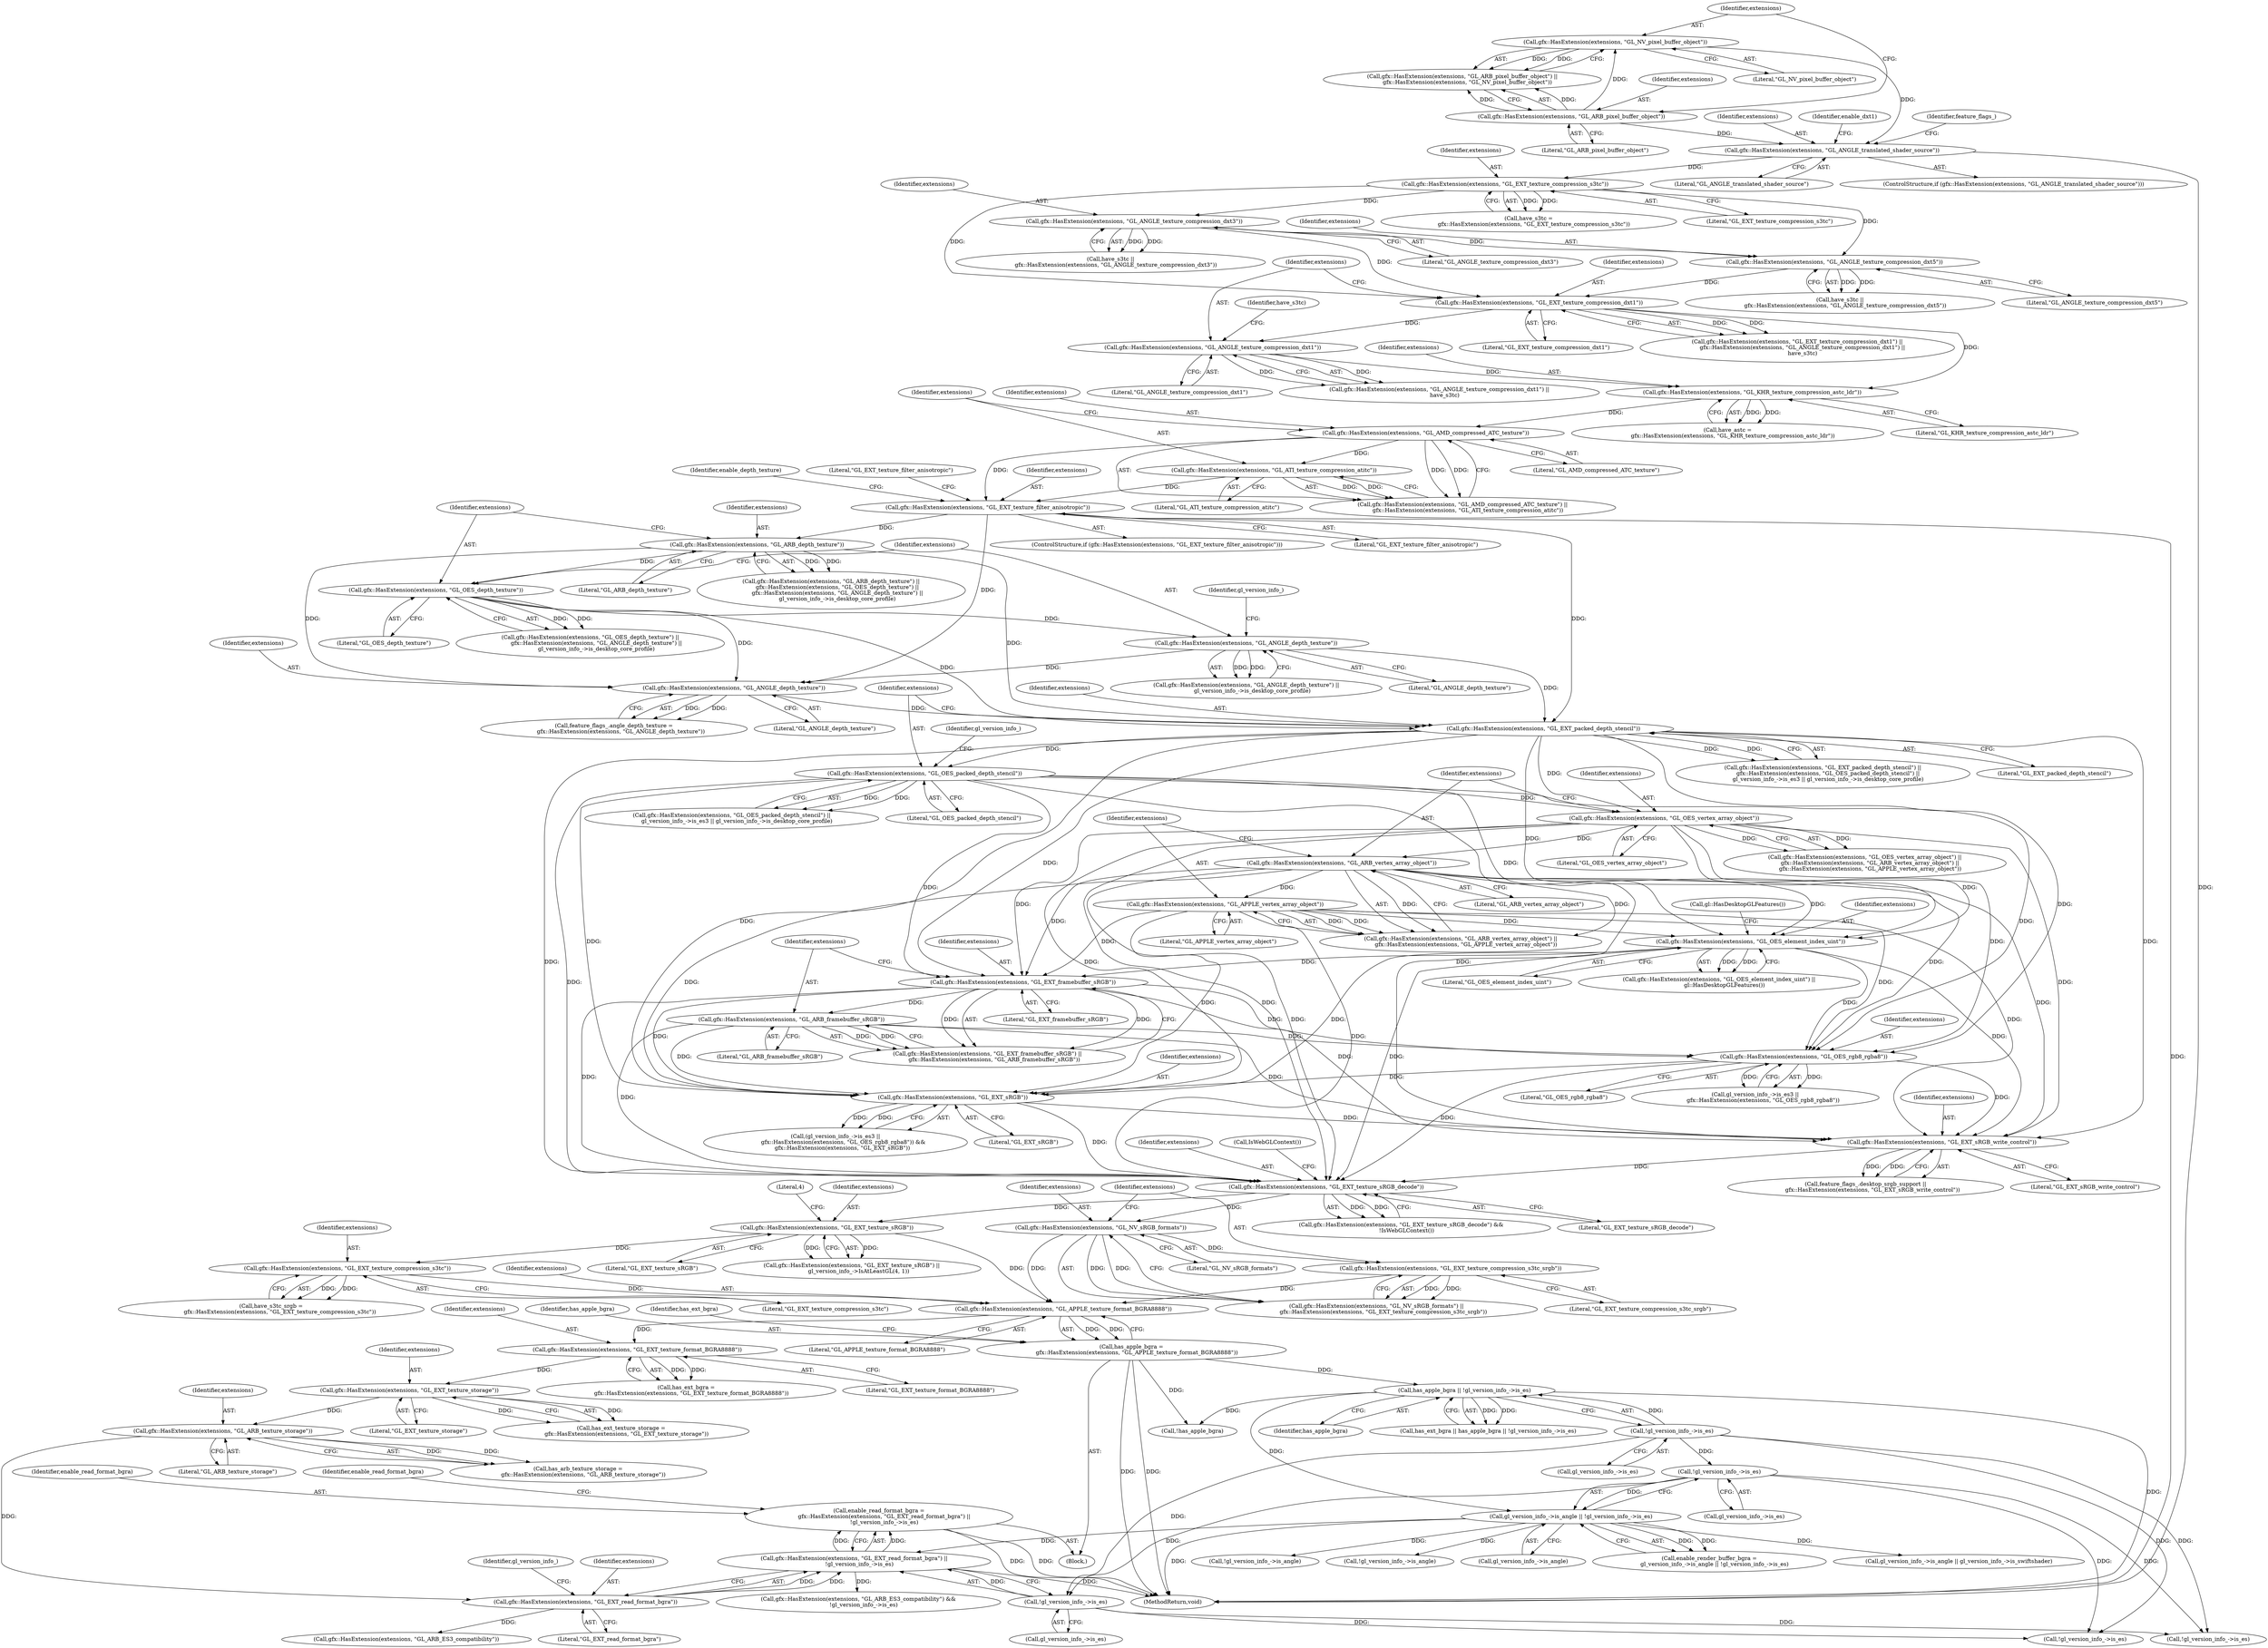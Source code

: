 digraph "0_Chrome_a4150b688a754d3d10d2ca385155b1c95d77d6ae_0@API" {
"1000891" [label="(Call,enable_read_format_bgra =\n      gfx::HasExtension(extensions, \"GL_EXT_read_format_bgra\") ||\n      !gl_version_info_->is_es)"];
"1000893" [label="(Call,gfx::HasExtension(extensions, \"GL_EXT_read_format_bgra\") ||\n      !gl_version_info_->is_es)"];
"1000894" [label="(Call,gfx::HasExtension(extensions, \"GL_EXT_read_format_bgra\"))"];
"1000766" [label="(Call,gfx::HasExtension(extensions, \"GL_ARB_texture_storage\"))"];
"1000760" [label="(Call,gfx::HasExtension(extensions, \"GL_EXT_texture_storage\"))"];
"1000743" [label="(Call,gfx::HasExtension(extensions, \"GL_EXT_texture_format_BGRA8888\"))"];
"1000737" [label="(Call,gfx::HasExtension(extensions, \"GL_APPLE_texture_format_BGRA8888\"))"];
"1000701" [label="(Call,gfx::HasExtension(extensions, \"GL_EXT_texture_sRGB\"))"];
"1000669" [label="(Call,gfx::HasExtension(extensions, \"GL_EXT_texture_sRGB_decode\"))"];
"1000579" [label="(Call,gfx::HasExtension(extensions, \"GL_ARB_framebuffer_sRGB\"))"];
"1000576" [label="(Call,gfx::HasExtension(extensions, \"GL_EXT_framebuffer_sRGB\"))"];
"1000456" [label="(Call,gfx::HasExtension(extensions, \"GL_OES_packed_depth_stencil\"))"];
"1000452" [label="(Call,gfx::HasExtension(extensions, \"GL_EXT_packed_depth_stencil\"))"];
"1000376" [label="(Call,gfx::HasExtension(extensions, \"GL_EXT_texture_filter_anisotropic\"))"];
"1000351" [label="(Call,gfx::HasExtension(extensions, \"GL_AMD_compressed_ATC_texture\"))"];
"1000298" [label="(Call,gfx::HasExtension(extensions, \"GL_KHR_texture_compression_astc_ldr\"))"];
"1000234" [label="(Call,gfx::HasExtension(extensions, \"GL_ANGLE_texture_compression_dxt1\"))"];
"1000230" [label="(Call,gfx::HasExtension(extensions, \"GL_EXT_texture_compression_dxt1\"))"];
"1000209" [label="(Call,gfx::HasExtension(extensions, \"GL_EXT_texture_compression_s3tc\"))"];
"1000185" [label="(Call,gfx::HasExtension(extensions, \"GL_ANGLE_translated_shader_source\"))"];
"1000140" [label="(Call,gfx::HasExtension(extensions, \"GL_NV_pixel_buffer_object\"))"];
"1000137" [label="(Call,gfx::HasExtension(extensions, \"GL_ARB_pixel_buffer_object\"))"];
"1000225" [label="(Call,gfx::HasExtension(extensions, \"GL_ANGLE_texture_compression_dxt5\"))"];
"1000217" [label="(Call,gfx::HasExtension(extensions, \"GL_ANGLE_texture_compression_dxt3\"))"];
"1000354" [label="(Call,gfx::HasExtension(extensions, \"GL_ATI_texture_compression_atitc\"))"];
"1000426" [label="(Call,gfx::HasExtension(extensions, \"GL_ANGLE_depth_texture\"))"];
"1000401" [label="(Call,gfx::HasExtension(extensions, \"GL_ARB_depth_texture\"))"];
"1000409" [label="(Call,gfx::HasExtension(extensions, \"GL_ANGLE_depth_texture\"))"];
"1000405" [label="(Call,gfx::HasExtension(extensions, \"GL_OES_depth_texture\"))"];
"1000525" [label="(Call,gfx::HasExtension(extensions, \"GL_ARB_vertex_array_object\"))"];
"1000521" [label="(Call,gfx::HasExtension(extensions, \"GL_OES_vertex_array_object\"))"];
"1000553" [label="(Call,gfx::HasExtension(extensions, \"GL_OES_element_index_uint\"))"];
"1000528" [label="(Call,gfx::HasExtension(extensions, \"GL_APPLE_vertex_array_object\"))"];
"1000654" [label="(Call,gfx::HasExtension(extensions, \"GL_EXT_sRGB_write_control\"))"];
"1000599" [label="(Call,gfx::HasExtension(extensions, \"GL_OES_rgb8_rgba8\"))"];
"1000602" [label="(Call,gfx::HasExtension(extensions, \"GL_EXT_sRGB\"))"];
"1000691" [label="(Call,gfx::HasExtension(extensions, \"GL_NV_sRGB_formats\"))"];
"1000710" [label="(Call,gfx::HasExtension(extensions, \"GL_EXT_texture_compression_s3tc\"))"];
"1000694" [label="(Call,gfx::HasExtension(extensions, \"GL_EXT_texture_compression_s3tc_srgb\"))"];
"1000897" [label="(Call,!gl_version_info_->is_es)"];
"1000753" [label="(Call,!gl_version_info_->is_es)"];
"1000874" [label="(Call,!gl_version_info_->is_es)"];
"1000870" [label="(Call,gl_version_info_->is_angle || !gl_version_info_->is_es)"];
"1000751" [label="(Call,has_apple_bgra || !gl_version_info_->is_es)"];
"1000735" [label="(Call,has_apple_bgra =\n      gfx::HasExtension(extensions, \"GL_APPLE_texture_format_BGRA8888\"))"];
"1000868" [label="(Call,enable_render_buffer_bgra =\n      gl_version_info_->is_angle || !gl_version_info_->is_es)"];
"1000761" [label="(Identifier,extensions)"];
"1000711" [label="(Identifier,extensions)"];
"1000453" [label="(Identifier,extensions)"];
"1000401" [label="(Call,gfx::HasExtension(extensions, \"GL_ARB_depth_texture\"))"];
"1000753" [label="(Call,!gl_version_info_->is_es)"];
"1001020" [label="(Call,gl_version_info_->is_angle || gl_version_info_->is_swiftshader)"];
"1000235" [label="(Identifier,extensions)"];
"1000298" [label="(Call,gfx::HasExtension(extensions, \"GL_KHR_texture_compression_astc_ldr\"))"];
"1000375" [label="(ControlStructure,if (gfx::HasExtension(extensions, \"GL_EXT_texture_filter_anisotropic\")))"];
"1000402" [label="(Identifier,extensions)"];
"1000595" [label="(Call,gl_version_info_->is_es3 ||\n         gfx::HasExtension(extensions, \"GL_OES_rgb8_rgba8\"))"];
"1000917" [label="(Call,gfx::HasExtension(extensions, \"GL_ARB_ES3_compatibility\") &&\n      !gl_version_info_->is_es)"];
"1000451" [label="(Call,gfx::HasExtension(extensions, \"GL_EXT_packed_depth_stencil\") ||\n      gfx::HasExtension(extensions, \"GL_OES_packed_depth_stencil\") ||\n      gl_version_info_->is_es3 || gl_version_info_->is_desktop_core_profile)"];
"1000764" [label="(Call,has_arb_texture_storage =\n      gfx::HasExtension(extensions, \"GL_ARB_texture_storage\"))"];
"1000526" [label="(Identifier,extensions)"];
"1000898" [label="(Call,gl_version_info_->is_es)"];
"1000207" [label="(Call,have_s3tc =\n      gfx::HasExtension(extensions, \"GL_EXT_texture_compression_s3tc\"))"];
"1000896" [label="(Literal,\"GL_EXT_read_format_bgra\")"];
"1000230" [label="(Call,gfx::HasExtension(extensions, \"GL_EXT_texture_compression_dxt1\"))"];
"1000528" [label="(Call,gfx::HasExtension(extensions, \"GL_APPLE_vertex_array_object\"))"];
"1000191" [label="(Identifier,feature_flags_)"];
"1000376" [label="(Call,gfx::HasExtension(extensions, \"GL_EXT_texture_filter_anisotropic\"))"];
"1000555" [label="(Literal,\"GL_OES_element_index_uint\")"];
"1000694" [label="(Call,gfx::HasExtension(extensions, \"GL_EXT_texture_compression_s3tc_srgb\"))"];
"1000739" [label="(Literal,\"GL_APPLE_texture_format_BGRA8888\")"];
"1000137" [label="(Call,gfx::HasExtension(extensions, \"GL_ARB_pixel_buffer_object\"))"];
"1000187" [label="(Literal,\"GL_ANGLE_translated_shader_source\")"];
"1000691" [label="(Call,gfx::HasExtension(extensions, \"GL_NV_sRGB_formats\"))"];
"1000577" [label="(Identifier,extensions)"];
"1000741" [label="(Call,has_ext_bgra =\n      gfx::HasExtension(extensions, \"GL_EXT_texture_format_BGRA8888\"))"];
"1000899" [label="(Identifier,gl_version_info_)"];
"1000895" [label="(Identifier,extensions)"];
"1000377" [label="(Identifier,extensions)"];
"1000921" [label="(Call,!gl_version_info_->is_es)"];
"1000352" [label="(Identifier,extensions)"];
"1000752" [label="(Identifier,has_apple_bgra)"];
"1000894" [label="(Call,gfx::HasExtension(extensions, \"GL_EXT_read_format_bgra\"))"];
"1000594" [label="(Call,(gl_version_info_->is_es3 ||\n         gfx::HasExtension(extensions, \"GL_OES_rgb8_rgba8\")) &&\n        gfx::HasExtension(extensions, \"GL_EXT_sRGB\"))"];
"1000218" [label="(Identifier,extensions)"];
"1000403" [label="(Literal,\"GL_ARB_depth_texture\")"];
"1000601" [label="(Literal,\"GL_OES_rgb8_rgba8\")"];
"1000749" [label="(Call,has_ext_bgra || has_apple_bgra || !gl_version_info_->is_es)"];
"1000139" [label="(Literal,\"GL_ARB_pixel_buffer_object\")"];
"1000702" [label="(Identifier,extensions)"];
"1000712" [label="(Literal,\"GL_EXT_texture_compression_s3tc\")"];
"1000871" [label="(Call,gl_version_info_->is_angle)"];
"1000703" [label="(Literal,\"GL_EXT_texture_sRGB\")"];
"1001094" [label="(Call,!gl_version_info_->is_es)"];
"1000226" [label="(Identifier,extensions)"];
"1000736" [label="(Identifier,has_apple_bgra)"];
"1000751" [label="(Call,has_apple_bgra || !gl_version_info_->is_es)"];
"1000893" [label="(Call,gfx::HasExtension(extensions, \"GL_EXT_read_format_bgra\") ||\n      !gl_version_info_->is_es)"];
"1000705" [label="(Literal,4)"];
"1000530" [label="(Literal,\"GL_APPLE_vertex_array_object\")"];
"1000650" [label="(Call,feature_flags_.desktop_srgb_support ||\n        gfx::HasExtension(extensions, \"GL_EXT_sRGB_write_control\"))"];
"1000455" [label="(Call,gfx::HasExtension(extensions, \"GL_OES_packed_depth_stencil\") ||\n      gl_version_info_->is_es3 || gl_version_info_->is_desktop_core_profile)"];
"1000902" [label="(Identifier,enable_read_format_bgra)"];
"1000454" [label="(Literal,\"GL_EXT_packed_depth_stencil\")"];
"1000101" [label="(Block,)"];
"1000405" [label="(Call,gfx::HasExtension(extensions, \"GL_OES_depth_texture\"))"];
"1000461" [label="(Identifier,gl_version_info_)"];
"1000232" [label="(Literal,\"GL_EXT_texture_compression_dxt1\")"];
"1000136" [label="(Call,gfx::HasExtension(extensions, \"GL_ARB_pixel_buffer_object\") ||\n      gfx::HasExtension(extensions, \"GL_NV_pixel_buffer_object\"))"];
"1000215" [label="(Call,have_s3tc ||\n      gfx::HasExtension(extensions, \"GL_ANGLE_texture_compression_dxt3\"))"];
"1000356" [label="(Literal,\"GL_ATI_texture_compression_atitc\")"];
"1000354" [label="(Call,gfx::HasExtension(extensions, \"GL_ATI_texture_compression_atitc\"))"];
"1000413" [label="(Identifier,gl_version_info_)"];
"1000236" [label="(Literal,\"GL_ANGLE_texture_compression_dxt1\")"];
"1000603" [label="(Identifier,extensions)"];
"1000766" [label="(Call,gfx::HasExtension(extensions, \"GL_ARB_texture_storage\"))"];
"1000422" [label="(Call,feature_flags_.angle_depth_texture =\n        gfx::HasExtension(extensions, \"GL_ANGLE_depth_texture\"))"];
"1000874" [label="(Call,!gl_version_info_->is_es)"];
"1000708" [label="(Call,have_s3tc_srgb =\n          gfx::HasExtension(extensions, \"GL_EXT_texture_compression_s3tc\"))"];
"1000428" [label="(Literal,\"GL_ANGLE_depth_texture\")"];
"1000760" [label="(Call,gfx::HasExtension(extensions, \"GL_EXT_texture_storage\"))"];
"1000575" [label="(Call,gfx::HasExtension(extensions, \"GL_EXT_framebuffer_sRGB\") ||\n        gfx::HasExtension(extensions, \"GL_ARB_framebuffer_sRGB\"))"];
"1000581" [label="(Literal,\"GL_ARB_framebuffer_sRGB\")"];
"1000744" [label="(Identifier,extensions)"];
"1000227" [label="(Literal,\"GL_ANGLE_texture_compression_dxt5\")"];
"1000231" [label="(Identifier,extensions)"];
"1000217" [label="(Call,gfx::HasExtension(extensions, \"GL_ANGLE_texture_compression_dxt3\"))"];
"1000353" [label="(Literal,\"GL_AMD_compressed_ATC_texture\")"];
"1000671" [label="(Literal,\"GL_EXT_texture_sRGB_decode\")"];
"1000897" [label="(Call,!gl_version_info_->is_es)"];
"1000669" [label="(Call,gfx::HasExtension(extensions, \"GL_EXT_texture_sRGB_decode\"))"];
"1000234" [label="(Call,gfx::HasExtension(extensions, \"GL_ANGLE_texture_compression_dxt1\"))"];
"1000209" [label="(Call,gfx::HasExtension(extensions, \"GL_EXT_texture_compression_s3tc\"))"];
"1000351" [label="(Call,gfx::HasExtension(extensions, \"GL_AMD_compressed_ATC_texture\"))"];
"1000521" [label="(Call,gfx::HasExtension(extensions, \"GL_OES_vertex_array_object\"))"];
"1000710" [label="(Call,gfx::HasExtension(extensions, \"GL_EXT_texture_compression_s3tc\"))"];
"1000140" [label="(Call,gfx::HasExtension(extensions, \"GL_NV_pixel_buffer_object\"))"];
"1000695" [label="(Identifier,extensions)"];
"1000184" [label="(ControlStructure,if (gfx::HasExtension(extensions, \"GL_ANGLE_translated_shader_source\")))"];
"1000529" [label="(Identifier,extensions)"];
"1000142" [label="(Literal,\"GL_NV_pixel_buffer_object\")"];
"1000767" [label="(Identifier,extensions)"];
"1000580" [label="(Identifier,extensions)"];
"1000690" [label="(Call,gfx::HasExtension(extensions, \"GL_NV_sRGB_formats\") ||\n        gfx::HasExtension(extensions, \"GL_EXT_texture_compression_s3tc_srgb\"))"];
"1000355" [label="(Identifier,extensions)"];
"1000299" [label="(Identifier,extensions)"];
"1000237" [label="(Identifier,have_s3tc)"];
"1000579" [label="(Call,gfx::HasExtension(extensions, \"GL_ARB_framebuffer_sRGB\"))"];
"1000696" [label="(Literal,\"GL_EXT_texture_compression_s3tc_srgb\")"];
"1000599" [label="(Call,gfx::HasExtension(extensions, \"GL_OES_rgb8_rgba8\"))"];
"1000743" [label="(Call,gfx::HasExtension(extensions, \"GL_EXT_texture_format_BGRA8888\"))"];
"1000692" [label="(Identifier,extensions)"];
"1000578" [label="(Literal,\"GL_EXT_framebuffer_sRGB\")"];
"1000426" [label="(Call,gfx::HasExtension(extensions, \"GL_ANGLE_depth_texture\"))"];
"1000141" [label="(Identifier,extensions)"];
"1000520" [label="(Call,gfx::HasExtension(extensions, \"GL_OES_vertex_array_object\") ||\n      gfx::HasExtension(extensions, \"GL_ARB_vertex_array_object\") ||\n      gfx::HasExtension(extensions, \"GL_APPLE_vertex_array_object\"))"];
"1001300" [label="(Call,!gl_version_info_->is_angle)"];
"1000300" [label="(Literal,\"GL_KHR_texture_compression_astc_ldr\")"];
"1000407" [label="(Literal,\"GL_OES_depth_texture\")"];
"1000411" [label="(Literal,\"GL_ANGLE_depth_texture\")"];
"1000701" [label="(Call,gfx::HasExtension(extensions, \"GL_EXT_texture_sRGB\"))"];
"1000186" [label="(Identifier,extensions)"];
"1000408" [label="(Call,gfx::HasExtension(extensions, \"GL_ANGLE_depth_texture\") ||\n       gl_version_info_->is_desktop_core_profile)"];
"1000457" [label="(Identifier,extensions)"];
"1000211" [label="(Literal,\"GL_EXT_texture_compression_s3tc\")"];
"1000406" [label="(Identifier,extensions)"];
"1001275" [label="(Call,!gl_version_info_->is_angle)"];
"1000400" [label="(Call,gfx::HasExtension(extensions, \"GL_ARB_depth_texture\") ||\n       gfx::HasExtension(extensions, \"GL_OES_depth_texture\") ||\n       gfx::HasExtension(extensions, \"GL_ANGLE_depth_texture\") ||\n       gl_version_info_->is_desktop_core_profile)"];
"1000656" [label="(Literal,\"GL_EXT_sRGB_write_control\")"];
"1000210" [label="(Identifier,extensions)"];
"1000670" [label="(Identifier,extensions)"];
"1000673" [label="(Call,IsWebGLContext())"];
"1000185" [label="(Call,gfx::HasExtension(extensions, \"GL_ANGLE_translated_shader_source\"))"];
"1000576" [label="(Call,gfx::HasExtension(extensions, \"GL_EXT_framebuffer_sRGB\"))"];
"1000233" [label="(Call,gfx::HasExtension(extensions, \"GL_ANGLE_texture_compression_dxt1\") ||\n      have_s3tc)"];
"1000296" [label="(Call,have_astc =\n      gfx::HasExtension(extensions, \"GL_KHR_texture_compression_astc_ldr\"))"];
"1000768" [label="(Literal,\"GL_ARB_texture_storage\")"];
"1000700" [label="(Call,gfx::HasExtension(extensions, \"GL_EXT_texture_sRGB\") ||\n        gl_version_info_->IsAtLeastGL(4, 1))"];
"1000762" [label="(Literal,\"GL_EXT_texture_storage\")"];
"1000452" [label="(Call,gfx::HasExtension(extensions, \"GL_EXT_packed_depth_stencil\"))"];
"1000556" [label="(Call,gl::HasDesktopGLFeatures())"];
"1000456" [label="(Call,gfx::HasExtension(extensions, \"GL_OES_packed_depth_stencil\"))"];
"1000742" [label="(Identifier,has_ext_bgra)"];
"1000138" [label="(Identifier,extensions)"];
"1000219" [label="(Literal,\"GL_ANGLE_texture_compression_dxt3\")"];
"1000600" [label="(Identifier,extensions)"];
"1000918" [label="(Call,gfx::HasExtension(extensions, \"GL_ARB_ES3_compatibility\"))"];
"1000410" [label="(Identifier,extensions)"];
"1000655" [label="(Identifier,extensions)"];
"1000654" [label="(Call,gfx::HasExtension(extensions, \"GL_EXT_sRGB_write_control\"))"];
"1000223" [label="(Call,have_s3tc ||\n      gfx::HasExtension(extensions, \"GL_ANGLE_texture_compression_dxt5\"))"];
"1000602" [label="(Call,gfx::HasExtension(extensions, \"GL_EXT_sRGB\"))"];
"1000525" [label="(Call,gfx::HasExtension(extensions, \"GL_ARB_vertex_array_object\"))"];
"1000554" [label="(Identifier,extensions)"];
"1000604" [label="(Literal,\"GL_EXT_sRGB\")"];
"1000196" [label="(Identifier,enable_dxt1)"];
"1000225" [label="(Call,gfx::HasExtension(extensions, \"GL_ANGLE_texture_compression_dxt5\"))"];
"1000693" [label="(Literal,\"GL_NV_sRGB_formats\")"];
"1000527" [label="(Literal,\"GL_ARB_vertex_array_object\")"];
"1000668" [label="(Call,gfx::HasExtension(extensions, \"GL_EXT_texture_sRGB_decode\") &&\n      !IsWebGLContext())"];
"1000427" [label="(Identifier,extensions)"];
"1000553" [label="(Call,gfx::HasExtension(extensions, \"GL_OES_element_index_uint\"))"];
"1000754" [label="(Call,gl_version_info_->is_es)"];
"1000738" [label="(Identifier,extensions)"];
"1000388" [label="(Identifier,enable_depth_texture)"];
"1000522" [label="(Identifier,extensions)"];
"1000552" [label="(Call,gfx::HasExtension(extensions, \"GL_OES_element_index_uint\") ||\n      gl::HasDesktopGLFeatures())"];
"1000802" [label="(Call,!has_apple_bgra)"];
"1000735" [label="(Call,has_apple_bgra =\n      gfx::HasExtension(extensions, \"GL_APPLE_texture_format_BGRA8888\"))"];
"1000891" [label="(Call,enable_read_format_bgra =\n      gfx::HasExtension(extensions, \"GL_EXT_read_format_bgra\") ||\n      !gl_version_info_->is_es)"];
"1000524" [label="(Call,gfx::HasExtension(extensions, \"GL_ARB_vertex_array_object\") ||\n      gfx::HasExtension(extensions, \"GL_APPLE_vertex_array_object\"))"];
"1000350" [label="(Call,gfx::HasExtension(extensions, \"GL_AMD_compressed_ATC_texture\") ||\n      gfx::HasExtension(extensions, \"GL_ATI_texture_compression_atitc\"))"];
"1000378" [label="(Literal,\"GL_EXT_texture_filter_anisotropic\")"];
"1000745" [label="(Literal,\"GL_EXT_texture_format_BGRA8888\")"];
"1000458" [label="(Literal,\"GL_OES_packed_depth_stencil\")"];
"1002478" [label="(MethodReturn,void)"];
"1000381" [label="(Literal,\"GL_EXT_texture_filter_anisotropic\")"];
"1000404" [label="(Call,gfx::HasExtension(extensions, \"GL_OES_depth_texture\") ||\n       gfx::HasExtension(extensions, \"GL_ANGLE_depth_texture\") ||\n       gl_version_info_->is_desktop_core_profile)"];
"1000875" [label="(Call,gl_version_info_->is_es)"];
"1000523" [label="(Literal,\"GL_OES_vertex_array_object\")"];
"1000758" [label="(Call,has_ext_texture_storage =\n      gfx::HasExtension(extensions, \"GL_EXT_texture_storage\"))"];
"1000737" [label="(Call,gfx::HasExtension(extensions, \"GL_APPLE_texture_format_BGRA8888\"))"];
"1000892" [label="(Identifier,enable_read_format_bgra)"];
"1000409" [label="(Call,gfx::HasExtension(extensions, \"GL_ANGLE_depth_texture\"))"];
"1000870" [label="(Call,gl_version_info_->is_angle || !gl_version_info_->is_es)"];
"1000229" [label="(Call,gfx::HasExtension(extensions, \"GL_EXT_texture_compression_dxt1\") ||\n      gfx::HasExtension(extensions, \"GL_ANGLE_texture_compression_dxt1\") ||\n      have_s3tc)"];
"1000891" -> "1000101"  [label="AST: "];
"1000891" -> "1000893"  [label="CFG: "];
"1000892" -> "1000891"  [label="AST: "];
"1000893" -> "1000891"  [label="AST: "];
"1000902" -> "1000891"  [label="CFG: "];
"1000891" -> "1002478"  [label="DDG: "];
"1000891" -> "1002478"  [label="DDG: "];
"1000893" -> "1000891"  [label="DDG: "];
"1000893" -> "1000891"  [label="DDG: "];
"1000893" -> "1000894"  [label="CFG: "];
"1000893" -> "1000897"  [label="CFG: "];
"1000894" -> "1000893"  [label="AST: "];
"1000897" -> "1000893"  [label="AST: "];
"1000893" -> "1002478"  [label="DDG: "];
"1000894" -> "1000893"  [label="DDG: "];
"1000894" -> "1000893"  [label="DDG: "];
"1000897" -> "1000893"  [label="DDG: "];
"1000870" -> "1000893"  [label="DDG: "];
"1000893" -> "1000917"  [label="DDG: "];
"1000894" -> "1000896"  [label="CFG: "];
"1000895" -> "1000894"  [label="AST: "];
"1000896" -> "1000894"  [label="AST: "];
"1000899" -> "1000894"  [label="CFG: "];
"1000766" -> "1000894"  [label="DDG: "];
"1000894" -> "1000918"  [label="DDG: "];
"1000766" -> "1000764"  [label="AST: "];
"1000766" -> "1000768"  [label="CFG: "];
"1000767" -> "1000766"  [label="AST: "];
"1000768" -> "1000766"  [label="AST: "];
"1000764" -> "1000766"  [label="CFG: "];
"1000766" -> "1000764"  [label="DDG: "];
"1000766" -> "1000764"  [label="DDG: "];
"1000760" -> "1000766"  [label="DDG: "];
"1000760" -> "1000758"  [label="AST: "];
"1000760" -> "1000762"  [label="CFG: "];
"1000761" -> "1000760"  [label="AST: "];
"1000762" -> "1000760"  [label="AST: "];
"1000758" -> "1000760"  [label="CFG: "];
"1000760" -> "1000758"  [label="DDG: "];
"1000760" -> "1000758"  [label="DDG: "];
"1000743" -> "1000760"  [label="DDG: "];
"1000743" -> "1000741"  [label="AST: "];
"1000743" -> "1000745"  [label="CFG: "];
"1000744" -> "1000743"  [label="AST: "];
"1000745" -> "1000743"  [label="AST: "];
"1000741" -> "1000743"  [label="CFG: "];
"1000743" -> "1000741"  [label="DDG: "];
"1000743" -> "1000741"  [label="DDG: "];
"1000737" -> "1000743"  [label="DDG: "];
"1000737" -> "1000735"  [label="AST: "];
"1000737" -> "1000739"  [label="CFG: "];
"1000738" -> "1000737"  [label="AST: "];
"1000739" -> "1000737"  [label="AST: "];
"1000735" -> "1000737"  [label="CFG: "];
"1000737" -> "1000735"  [label="DDG: "];
"1000737" -> "1000735"  [label="DDG: "];
"1000701" -> "1000737"  [label="DDG: "];
"1000691" -> "1000737"  [label="DDG: "];
"1000710" -> "1000737"  [label="DDG: "];
"1000694" -> "1000737"  [label="DDG: "];
"1000701" -> "1000700"  [label="AST: "];
"1000701" -> "1000703"  [label="CFG: "];
"1000702" -> "1000701"  [label="AST: "];
"1000703" -> "1000701"  [label="AST: "];
"1000705" -> "1000701"  [label="CFG: "];
"1000700" -> "1000701"  [label="CFG: "];
"1000701" -> "1000700"  [label="DDG: "];
"1000701" -> "1000700"  [label="DDG: "];
"1000669" -> "1000701"  [label="DDG: "];
"1000701" -> "1000710"  [label="DDG: "];
"1000669" -> "1000668"  [label="AST: "];
"1000669" -> "1000671"  [label="CFG: "];
"1000670" -> "1000669"  [label="AST: "];
"1000671" -> "1000669"  [label="AST: "];
"1000673" -> "1000669"  [label="CFG: "];
"1000668" -> "1000669"  [label="CFG: "];
"1000669" -> "1000668"  [label="DDG: "];
"1000669" -> "1000668"  [label="DDG: "];
"1000579" -> "1000669"  [label="DDG: "];
"1000654" -> "1000669"  [label="DDG: "];
"1000456" -> "1000669"  [label="DDG: "];
"1000576" -> "1000669"  [label="DDG: "];
"1000599" -> "1000669"  [label="DDG: "];
"1000525" -> "1000669"  [label="DDG: "];
"1000602" -> "1000669"  [label="DDG: "];
"1000521" -> "1000669"  [label="DDG: "];
"1000553" -> "1000669"  [label="DDG: "];
"1000528" -> "1000669"  [label="DDG: "];
"1000452" -> "1000669"  [label="DDG: "];
"1000669" -> "1000691"  [label="DDG: "];
"1000579" -> "1000575"  [label="AST: "];
"1000579" -> "1000581"  [label="CFG: "];
"1000580" -> "1000579"  [label="AST: "];
"1000581" -> "1000579"  [label="AST: "];
"1000575" -> "1000579"  [label="CFG: "];
"1000579" -> "1000575"  [label="DDG: "];
"1000579" -> "1000575"  [label="DDG: "];
"1000576" -> "1000579"  [label="DDG: "];
"1000579" -> "1000599"  [label="DDG: "];
"1000579" -> "1000602"  [label="DDG: "];
"1000579" -> "1000654"  [label="DDG: "];
"1000576" -> "1000575"  [label="AST: "];
"1000576" -> "1000578"  [label="CFG: "];
"1000577" -> "1000576"  [label="AST: "];
"1000578" -> "1000576"  [label="AST: "];
"1000580" -> "1000576"  [label="CFG: "];
"1000575" -> "1000576"  [label="CFG: "];
"1000576" -> "1000575"  [label="DDG: "];
"1000576" -> "1000575"  [label="DDG: "];
"1000456" -> "1000576"  [label="DDG: "];
"1000525" -> "1000576"  [label="DDG: "];
"1000521" -> "1000576"  [label="DDG: "];
"1000553" -> "1000576"  [label="DDG: "];
"1000528" -> "1000576"  [label="DDG: "];
"1000452" -> "1000576"  [label="DDG: "];
"1000576" -> "1000599"  [label="DDG: "];
"1000576" -> "1000602"  [label="DDG: "];
"1000576" -> "1000654"  [label="DDG: "];
"1000456" -> "1000455"  [label="AST: "];
"1000456" -> "1000458"  [label="CFG: "];
"1000457" -> "1000456"  [label="AST: "];
"1000458" -> "1000456"  [label="AST: "];
"1000461" -> "1000456"  [label="CFG: "];
"1000455" -> "1000456"  [label="CFG: "];
"1000456" -> "1000455"  [label="DDG: "];
"1000456" -> "1000455"  [label="DDG: "];
"1000452" -> "1000456"  [label="DDG: "];
"1000456" -> "1000521"  [label="DDG: "];
"1000456" -> "1000553"  [label="DDG: "];
"1000456" -> "1000599"  [label="DDG: "];
"1000456" -> "1000602"  [label="DDG: "];
"1000456" -> "1000654"  [label="DDG: "];
"1000452" -> "1000451"  [label="AST: "];
"1000452" -> "1000454"  [label="CFG: "];
"1000453" -> "1000452"  [label="AST: "];
"1000454" -> "1000452"  [label="AST: "];
"1000457" -> "1000452"  [label="CFG: "];
"1000451" -> "1000452"  [label="CFG: "];
"1000452" -> "1000451"  [label="DDG: "];
"1000452" -> "1000451"  [label="DDG: "];
"1000376" -> "1000452"  [label="DDG: "];
"1000426" -> "1000452"  [label="DDG: "];
"1000401" -> "1000452"  [label="DDG: "];
"1000409" -> "1000452"  [label="DDG: "];
"1000405" -> "1000452"  [label="DDG: "];
"1000452" -> "1000521"  [label="DDG: "];
"1000452" -> "1000553"  [label="DDG: "];
"1000452" -> "1000599"  [label="DDG: "];
"1000452" -> "1000602"  [label="DDG: "];
"1000452" -> "1000654"  [label="DDG: "];
"1000376" -> "1000375"  [label="AST: "];
"1000376" -> "1000378"  [label="CFG: "];
"1000377" -> "1000376"  [label="AST: "];
"1000378" -> "1000376"  [label="AST: "];
"1000381" -> "1000376"  [label="CFG: "];
"1000388" -> "1000376"  [label="CFG: "];
"1000376" -> "1002478"  [label="DDG: "];
"1000351" -> "1000376"  [label="DDG: "];
"1000354" -> "1000376"  [label="DDG: "];
"1000376" -> "1000401"  [label="DDG: "];
"1000376" -> "1000426"  [label="DDG: "];
"1000351" -> "1000350"  [label="AST: "];
"1000351" -> "1000353"  [label="CFG: "];
"1000352" -> "1000351"  [label="AST: "];
"1000353" -> "1000351"  [label="AST: "];
"1000355" -> "1000351"  [label="CFG: "];
"1000350" -> "1000351"  [label="CFG: "];
"1000351" -> "1000350"  [label="DDG: "];
"1000351" -> "1000350"  [label="DDG: "];
"1000298" -> "1000351"  [label="DDG: "];
"1000351" -> "1000354"  [label="DDG: "];
"1000298" -> "1000296"  [label="AST: "];
"1000298" -> "1000300"  [label="CFG: "];
"1000299" -> "1000298"  [label="AST: "];
"1000300" -> "1000298"  [label="AST: "];
"1000296" -> "1000298"  [label="CFG: "];
"1000298" -> "1000296"  [label="DDG: "];
"1000298" -> "1000296"  [label="DDG: "];
"1000234" -> "1000298"  [label="DDG: "];
"1000230" -> "1000298"  [label="DDG: "];
"1000234" -> "1000233"  [label="AST: "];
"1000234" -> "1000236"  [label="CFG: "];
"1000235" -> "1000234"  [label="AST: "];
"1000236" -> "1000234"  [label="AST: "];
"1000237" -> "1000234"  [label="CFG: "];
"1000233" -> "1000234"  [label="CFG: "];
"1000234" -> "1000233"  [label="DDG: "];
"1000234" -> "1000233"  [label="DDG: "];
"1000230" -> "1000234"  [label="DDG: "];
"1000230" -> "1000229"  [label="AST: "];
"1000230" -> "1000232"  [label="CFG: "];
"1000231" -> "1000230"  [label="AST: "];
"1000232" -> "1000230"  [label="AST: "];
"1000235" -> "1000230"  [label="CFG: "];
"1000229" -> "1000230"  [label="CFG: "];
"1000230" -> "1000229"  [label="DDG: "];
"1000230" -> "1000229"  [label="DDG: "];
"1000209" -> "1000230"  [label="DDG: "];
"1000225" -> "1000230"  [label="DDG: "];
"1000217" -> "1000230"  [label="DDG: "];
"1000209" -> "1000207"  [label="AST: "];
"1000209" -> "1000211"  [label="CFG: "];
"1000210" -> "1000209"  [label="AST: "];
"1000211" -> "1000209"  [label="AST: "];
"1000207" -> "1000209"  [label="CFG: "];
"1000209" -> "1000207"  [label="DDG: "];
"1000209" -> "1000207"  [label="DDG: "];
"1000185" -> "1000209"  [label="DDG: "];
"1000209" -> "1000217"  [label="DDG: "];
"1000209" -> "1000225"  [label="DDG: "];
"1000185" -> "1000184"  [label="AST: "];
"1000185" -> "1000187"  [label="CFG: "];
"1000186" -> "1000185"  [label="AST: "];
"1000187" -> "1000185"  [label="AST: "];
"1000191" -> "1000185"  [label="CFG: "];
"1000196" -> "1000185"  [label="CFG: "];
"1000185" -> "1002478"  [label="DDG: "];
"1000140" -> "1000185"  [label="DDG: "];
"1000137" -> "1000185"  [label="DDG: "];
"1000140" -> "1000136"  [label="AST: "];
"1000140" -> "1000142"  [label="CFG: "];
"1000141" -> "1000140"  [label="AST: "];
"1000142" -> "1000140"  [label="AST: "];
"1000136" -> "1000140"  [label="CFG: "];
"1000140" -> "1000136"  [label="DDG: "];
"1000140" -> "1000136"  [label="DDG: "];
"1000137" -> "1000140"  [label="DDG: "];
"1000137" -> "1000136"  [label="AST: "];
"1000137" -> "1000139"  [label="CFG: "];
"1000138" -> "1000137"  [label="AST: "];
"1000139" -> "1000137"  [label="AST: "];
"1000141" -> "1000137"  [label="CFG: "];
"1000136" -> "1000137"  [label="CFG: "];
"1000137" -> "1000136"  [label="DDG: "];
"1000137" -> "1000136"  [label="DDG: "];
"1000225" -> "1000223"  [label="AST: "];
"1000225" -> "1000227"  [label="CFG: "];
"1000226" -> "1000225"  [label="AST: "];
"1000227" -> "1000225"  [label="AST: "];
"1000223" -> "1000225"  [label="CFG: "];
"1000225" -> "1000223"  [label="DDG: "];
"1000225" -> "1000223"  [label="DDG: "];
"1000217" -> "1000225"  [label="DDG: "];
"1000217" -> "1000215"  [label="AST: "];
"1000217" -> "1000219"  [label="CFG: "];
"1000218" -> "1000217"  [label="AST: "];
"1000219" -> "1000217"  [label="AST: "];
"1000215" -> "1000217"  [label="CFG: "];
"1000217" -> "1000215"  [label="DDG: "];
"1000217" -> "1000215"  [label="DDG: "];
"1000354" -> "1000350"  [label="AST: "];
"1000354" -> "1000356"  [label="CFG: "];
"1000355" -> "1000354"  [label="AST: "];
"1000356" -> "1000354"  [label="AST: "];
"1000350" -> "1000354"  [label="CFG: "];
"1000354" -> "1000350"  [label="DDG: "];
"1000354" -> "1000350"  [label="DDG: "];
"1000426" -> "1000422"  [label="AST: "];
"1000426" -> "1000428"  [label="CFG: "];
"1000427" -> "1000426"  [label="AST: "];
"1000428" -> "1000426"  [label="AST: "];
"1000422" -> "1000426"  [label="CFG: "];
"1000426" -> "1000422"  [label="DDG: "];
"1000426" -> "1000422"  [label="DDG: "];
"1000401" -> "1000426"  [label="DDG: "];
"1000409" -> "1000426"  [label="DDG: "];
"1000405" -> "1000426"  [label="DDG: "];
"1000401" -> "1000400"  [label="AST: "];
"1000401" -> "1000403"  [label="CFG: "];
"1000402" -> "1000401"  [label="AST: "];
"1000403" -> "1000401"  [label="AST: "];
"1000406" -> "1000401"  [label="CFG: "];
"1000400" -> "1000401"  [label="CFG: "];
"1000401" -> "1000400"  [label="DDG: "];
"1000401" -> "1000400"  [label="DDG: "];
"1000401" -> "1000405"  [label="DDG: "];
"1000409" -> "1000408"  [label="AST: "];
"1000409" -> "1000411"  [label="CFG: "];
"1000410" -> "1000409"  [label="AST: "];
"1000411" -> "1000409"  [label="AST: "];
"1000413" -> "1000409"  [label="CFG: "];
"1000408" -> "1000409"  [label="CFG: "];
"1000409" -> "1000408"  [label="DDG: "];
"1000409" -> "1000408"  [label="DDG: "];
"1000405" -> "1000409"  [label="DDG: "];
"1000405" -> "1000404"  [label="AST: "];
"1000405" -> "1000407"  [label="CFG: "];
"1000406" -> "1000405"  [label="AST: "];
"1000407" -> "1000405"  [label="AST: "];
"1000410" -> "1000405"  [label="CFG: "];
"1000404" -> "1000405"  [label="CFG: "];
"1000405" -> "1000404"  [label="DDG: "];
"1000405" -> "1000404"  [label="DDG: "];
"1000525" -> "1000524"  [label="AST: "];
"1000525" -> "1000527"  [label="CFG: "];
"1000526" -> "1000525"  [label="AST: "];
"1000527" -> "1000525"  [label="AST: "];
"1000529" -> "1000525"  [label="CFG: "];
"1000524" -> "1000525"  [label="CFG: "];
"1000525" -> "1000524"  [label="DDG: "];
"1000525" -> "1000524"  [label="DDG: "];
"1000521" -> "1000525"  [label="DDG: "];
"1000525" -> "1000528"  [label="DDG: "];
"1000525" -> "1000553"  [label="DDG: "];
"1000525" -> "1000599"  [label="DDG: "];
"1000525" -> "1000602"  [label="DDG: "];
"1000525" -> "1000654"  [label="DDG: "];
"1000521" -> "1000520"  [label="AST: "];
"1000521" -> "1000523"  [label="CFG: "];
"1000522" -> "1000521"  [label="AST: "];
"1000523" -> "1000521"  [label="AST: "];
"1000526" -> "1000521"  [label="CFG: "];
"1000520" -> "1000521"  [label="CFG: "];
"1000521" -> "1000520"  [label="DDG: "];
"1000521" -> "1000520"  [label="DDG: "];
"1000521" -> "1000553"  [label="DDG: "];
"1000521" -> "1000599"  [label="DDG: "];
"1000521" -> "1000602"  [label="DDG: "];
"1000521" -> "1000654"  [label="DDG: "];
"1000553" -> "1000552"  [label="AST: "];
"1000553" -> "1000555"  [label="CFG: "];
"1000554" -> "1000553"  [label="AST: "];
"1000555" -> "1000553"  [label="AST: "];
"1000556" -> "1000553"  [label="CFG: "];
"1000552" -> "1000553"  [label="CFG: "];
"1000553" -> "1000552"  [label="DDG: "];
"1000553" -> "1000552"  [label="DDG: "];
"1000528" -> "1000553"  [label="DDG: "];
"1000553" -> "1000599"  [label="DDG: "];
"1000553" -> "1000602"  [label="DDG: "];
"1000553" -> "1000654"  [label="DDG: "];
"1000528" -> "1000524"  [label="AST: "];
"1000528" -> "1000530"  [label="CFG: "];
"1000529" -> "1000528"  [label="AST: "];
"1000530" -> "1000528"  [label="AST: "];
"1000524" -> "1000528"  [label="CFG: "];
"1000528" -> "1000524"  [label="DDG: "];
"1000528" -> "1000524"  [label="DDG: "];
"1000528" -> "1000599"  [label="DDG: "];
"1000528" -> "1000602"  [label="DDG: "];
"1000528" -> "1000654"  [label="DDG: "];
"1000654" -> "1000650"  [label="AST: "];
"1000654" -> "1000656"  [label="CFG: "];
"1000655" -> "1000654"  [label="AST: "];
"1000656" -> "1000654"  [label="AST: "];
"1000650" -> "1000654"  [label="CFG: "];
"1000654" -> "1000650"  [label="DDG: "];
"1000654" -> "1000650"  [label="DDG: "];
"1000599" -> "1000654"  [label="DDG: "];
"1000602" -> "1000654"  [label="DDG: "];
"1000599" -> "1000595"  [label="AST: "];
"1000599" -> "1000601"  [label="CFG: "];
"1000600" -> "1000599"  [label="AST: "];
"1000601" -> "1000599"  [label="AST: "];
"1000595" -> "1000599"  [label="CFG: "];
"1000599" -> "1000595"  [label="DDG: "];
"1000599" -> "1000595"  [label="DDG: "];
"1000599" -> "1000602"  [label="DDG: "];
"1000602" -> "1000594"  [label="AST: "];
"1000602" -> "1000604"  [label="CFG: "];
"1000603" -> "1000602"  [label="AST: "];
"1000604" -> "1000602"  [label="AST: "];
"1000594" -> "1000602"  [label="CFG: "];
"1000602" -> "1000594"  [label="DDG: "];
"1000602" -> "1000594"  [label="DDG: "];
"1000691" -> "1000690"  [label="AST: "];
"1000691" -> "1000693"  [label="CFG: "];
"1000692" -> "1000691"  [label="AST: "];
"1000693" -> "1000691"  [label="AST: "];
"1000695" -> "1000691"  [label="CFG: "];
"1000690" -> "1000691"  [label="CFG: "];
"1000691" -> "1000690"  [label="DDG: "];
"1000691" -> "1000690"  [label="DDG: "];
"1000691" -> "1000694"  [label="DDG: "];
"1000710" -> "1000708"  [label="AST: "];
"1000710" -> "1000712"  [label="CFG: "];
"1000711" -> "1000710"  [label="AST: "];
"1000712" -> "1000710"  [label="AST: "];
"1000708" -> "1000710"  [label="CFG: "];
"1000710" -> "1000708"  [label="DDG: "];
"1000710" -> "1000708"  [label="DDG: "];
"1000694" -> "1000690"  [label="AST: "];
"1000694" -> "1000696"  [label="CFG: "];
"1000695" -> "1000694"  [label="AST: "];
"1000696" -> "1000694"  [label="AST: "];
"1000690" -> "1000694"  [label="CFG: "];
"1000694" -> "1000690"  [label="DDG: "];
"1000694" -> "1000690"  [label="DDG: "];
"1000897" -> "1000898"  [label="CFG: "];
"1000898" -> "1000897"  [label="AST: "];
"1000753" -> "1000897"  [label="DDG: "];
"1000874" -> "1000897"  [label="DDG: "];
"1000897" -> "1000921"  [label="DDG: "];
"1000897" -> "1001094"  [label="DDG: "];
"1000753" -> "1000751"  [label="AST: "];
"1000753" -> "1000754"  [label="CFG: "];
"1000754" -> "1000753"  [label="AST: "];
"1000751" -> "1000753"  [label="CFG: "];
"1000753" -> "1000751"  [label="DDG: "];
"1000753" -> "1000874"  [label="DDG: "];
"1000753" -> "1000921"  [label="DDG: "];
"1000753" -> "1001094"  [label="DDG: "];
"1000874" -> "1000870"  [label="AST: "];
"1000874" -> "1000875"  [label="CFG: "];
"1000875" -> "1000874"  [label="AST: "];
"1000870" -> "1000874"  [label="CFG: "];
"1000874" -> "1000870"  [label="DDG: "];
"1000874" -> "1000921"  [label="DDG: "];
"1000874" -> "1001094"  [label="DDG: "];
"1000870" -> "1000868"  [label="AST: "];
"1000870" -> "1000871"  [label="CFG: "];
"1000871" -> "1000870"  [label="AST: "];
"1000868" -> "1000870"  [label="CFG: "];
"1000870" -> "1002478"  [label="DDG: "];
"1000870" -> "1000868"  [label="DDG: "];
"1000870" -> "1000868"  [label="DDG: "];
"1000751" -> "1000870"  [label="DDG: "];
"1000870" -> "1001020"  [label="DDG: "];
"1000870" -> "1001275"  [label="DDG: "];
"1000870" -> "1001300"  [label="DDG: "];
"1000751" -> "1000749"  [label="AST: "];
"1000751" -> "1000752"  [label="CFG: "];
"1000752" -> "1000751"  [label="AST: "];
"1000749" -> "1000751"  [label="CFG: "];
"1000751" -> "1002478"  [label="DDG: "];
"1000751" -> "1000749"  [label="DDG: "];
"1000751" -> "1000749"  [label="DDG: "];
"1000735" -> "1000751"  [label="DDG: "];
"1000751" -> "1000802"  [label="DDG: "];
"1000735" -> "1000101"  [label="AST: "];
"1000736" -> "1000735"  [label="AST: "];
"1000742" -> "1000735"  [label="CFG: "];
"1000735" -> "1002478"  [label="DDG: "];
"1000735" -> "1002478"  [label="DDG: "];
"1000735" -> "1000802"  [label="DDG: "];
}

